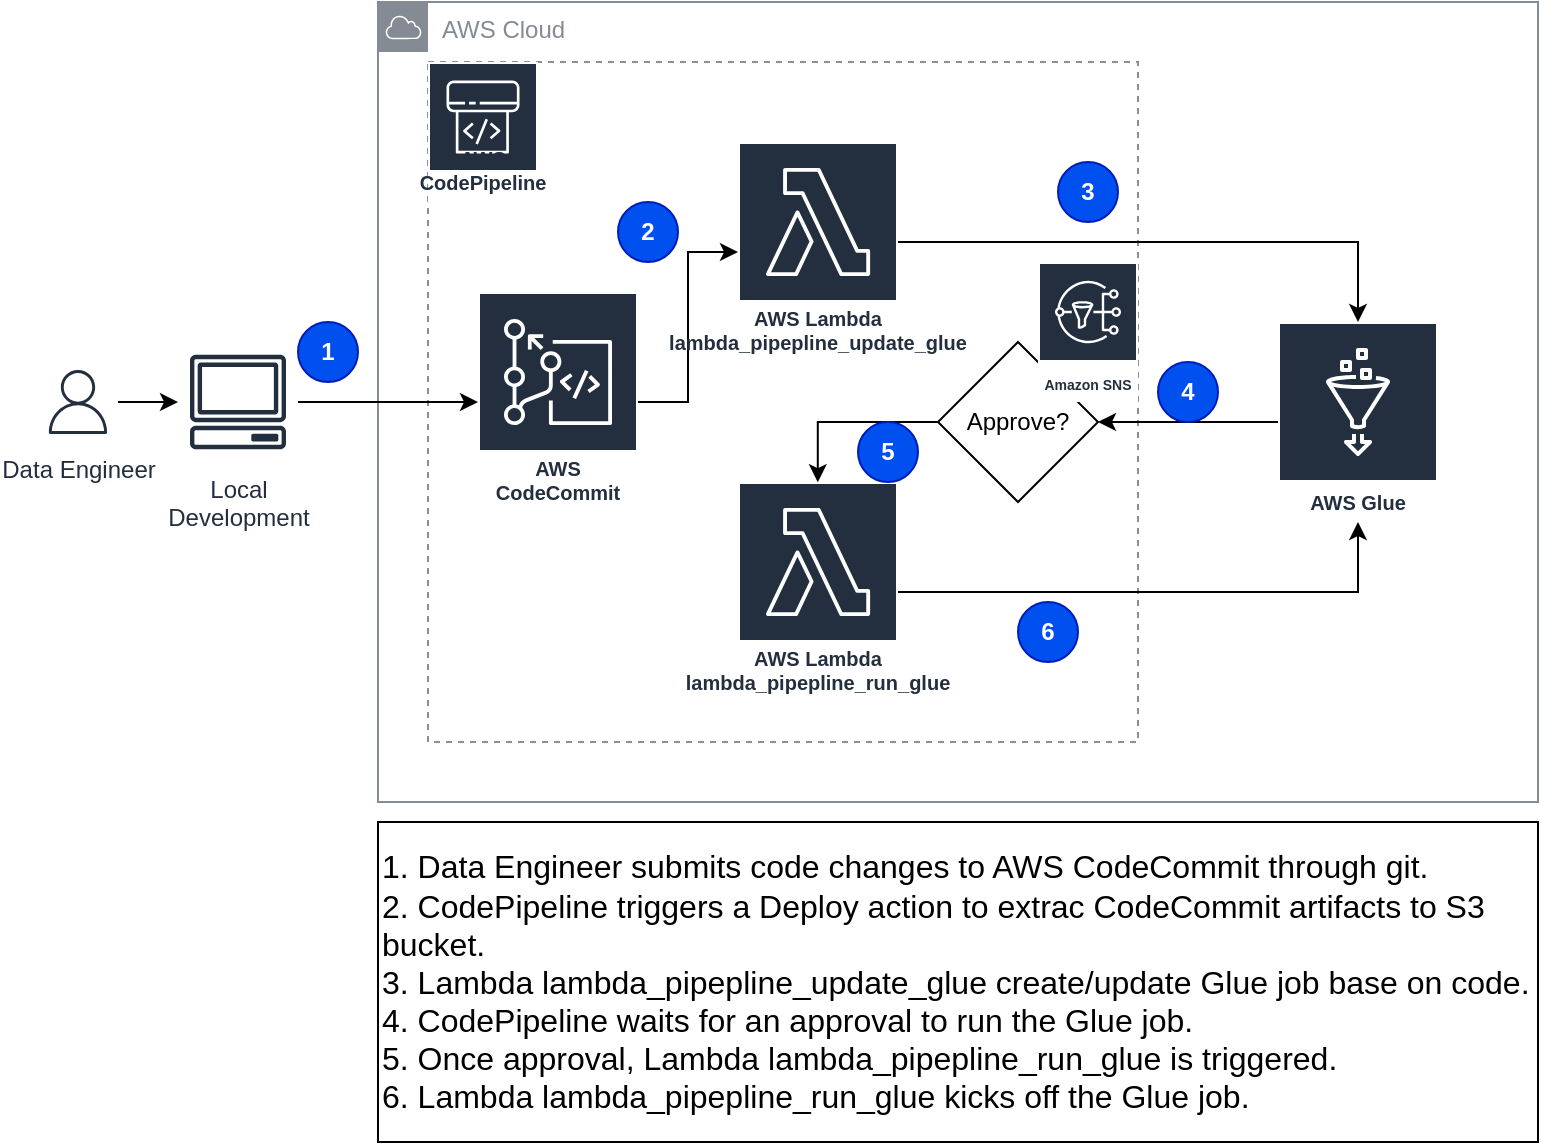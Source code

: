 <mxfile version="20.2.8" type="device"><diagram id="EA4CeawglT1_hCbVcTO-" name="Page-1"><mxGraphModel dx="1038" dy="649" grid="1" gridSize="10" guides="1" tooltips="1" connect="1" arrows="1" fold="1" page="1" pageScale="1" pageWidth="850" pageHeight="1100" math="0" shadow="0"><root><mxCell id="0"/><mxCell id="1" parent="0"/><mxCell id="r8M37-y78Sp8XBRGbbhr-1" value="AWS Cloud" style="sketch=0;outlineConnect=0;gradientColor=none;html=1;whiteSpace=wrap;fontSize=12;fontStyle=0;shape=mxgraph.aws4.group;grIcon=mxgraph.aws4.group_aws_cloud;strokeColor=#858B94;fillColor=none;verticalAlign=top;align=left;spacingLeft=30;fontColor=#858B94;dashed=0;" parent="1" vertex="1"><mxGeometry x="200" y="120" width="580" height="400" as="geometry"/></mxCell><mxCell id="r8M37-y78Sp8XBRGbbhr-16" value="" style="edgeStyle=orthogonalEdgeStyle;rounded=0;orthogonalLoop=1;jettySize=auto;html=1;" parent="1" source="r8M37-y78Sp8XBRGbbhr-2" target="r8M37-y78Sp8XBRGbbhr-10" edge="1"><mxGeometry relative="1" as="geometry"/></mxCell><mxCell id="r8M37-y78Sp8XBRGbbhr-2" value="Data Engineer" style="sketch=0;outlineConnect=0;fontColor=#232F3E;gradientColor=none;strokeColor=#232F3E;fillColor=#ffffff;dashed=0;verticalLabelPosition=bottom;verticalAlign=top;align=center;html=1;fontSize=12;fontStyle=0;aspect=fixed;shape=mxgraph.aws4.resourceIcon;resIcon=mxgraph.aws4.user;" parent="1" vertex="1"><mxGeometry x="30" y="300" width="40" height="40" as="geometry"/></mxCell><mxCell id="r8M37-y78Sp8XBRGbbhr-8" value="" style="outlineConnect=0;gradientColor=none;html=1;whiteSpace=wrap;fontSize=12;fontStyle=0;strokeColor=#879196;fillColor=none;verticalAlign=top;align=center;fontColor=#879196;dashed=1;spacingTop=3;" parent="1" vertex="1"><mxGeometry x="225" y="150" width="355" height="340" as="geometry"/></mxCell><mxCell id="r8M37-y78Sp8XBRGbbhr-20" style="edgeStyle=orthogonalEdgeStyle;rounded=0;orthogonalLoop=1;jettySize=auto;html=1;" parent="1" source="r8M37-y78Sp8XBRGbbhr-3" target="r8M37-y78Sp8XBRGbbhr-5" edge="1"><mxGeometry relative="1" as="geometry"/></mxCell><mxCell id="r8M37-y78Sp8XBRGbbhr-3" value="AWS CodeCommit" style="sketch=0;outlineConnect=0;fontColor=#232F3E;gradientColor=none;strokeColor=#ffffff;fillColor=#232F3E;dashed=0;verticalLabelPosition=middle;verticalAlign=bottom;align=center;html=1;whiteSpace=wrap;fontSize=10;fontStyle=1;spacing=3;shape=mxgraph.aws4.productIcon;prIcon=mxgraph.aws4.codecommit;" parent="1" vertex="1"><mxGeometry x="250" y="265" width="80" height="110" as="geometry"/></mxCell><mxCell id="r8M37-y78Sp8XBRGbbhr-4" value="AWS CodePipeline" style="sketch=0;outlineConnect=0;fontColor=#232F3E;gradientColor=none;strokeColor=#ffffff;fillColor=#232F3E;dashed=0;verticalLabelPosition=middle;verticalAlign=bottom;align=center;html=1;whiteSpace=wrap;fontSize=10;fontStyle=1;spacing=3;shape=mxgraph.aws4.productIcon;prIcon=mxgraph.aws4.codepipeline;" parent="1" vertex="1"><mxGeometry x="225" y="150" width="55" height="70" as="geometry"/></mxCell><mxCell id="r8M37-y78Sp8XBRGbbhr-22" style="edgeStyle=orthogonalEdgeStyle;rounded=0;orthogonalLoop=1;jettySize=auto;html=1;" parent="1" source="r8M37-y78Sp8XBRGbbhr-5" target="r8M37-y78Sp8XBRGbbhr-6" edge="1"><mxGeometry relative="1" as="geometry"><Array as="points"><mxPoint x="690" y="240"/></Array></mxGeometry></mxCell><mxCell id="r8M37-y78Sp8XBRGbbhr-5" value="AWS Lambda&lt;br&gt;lambda_pipepline_update_glue" style="sketch=0;outlineConnect=0;fontColor=#232F3E;gradientColor=none;strokeColor=#ffffff;fillColor=#232F3E;dashed=0;verticalLabelPosition=middle;verticalAlign=bottom;align=center;html=1;whiteSpace=wrap;fontSize=10;fontStyle=1;spacing=3;shape=mxgraph.aws4.productIcon;prIcon=mxgraph.aws4.lambda;" parent="1" vertex="1"><mxGeometry x="380" y="190" width="80" height="110" as="geometry"/></mxCell><mxCell id="r8M37-y78Sp8XBRGbbhr-24" style="edgeStyle=orthogonalEdgeStyle;rounded=0;orthogonalLoop=1;jettySize=auto;html=1;" parent="1" source="r8M37-y78Sp8XBRGbbhr-6" target="r8M37-y78Sp8XBRGbbhr-21" edge="1"><mxGeometry relative="1" as="geometry"/></mxCell><mxCell id="r8M37-y78Sp8XBRGbbhr-6" value="AWS Glue" style="sketch=0;outlineConnect=0;fontColor=#232F3E;gradientColor=none;strokeColor=#ffffff;fillColor=#232F3E;dashed=0;verticalLabelPosition=middle;verticalAlign=bottom;align=center;html=1;whiteSpace=wrap;fontSize=10;fontStyle=1;spacing=3;shape=mxgraph.aws4.productIcon;prIcon=mxgraph.aws4.glue;" parent="1" vertex="1"><mxGeometry x="650" y="280" width="80" height="100" as="geometry"/></mxCell><mxCell id="r8M37-y78Sp8XBRGbbhr-19" value="" style="edgeStyle=orthogonalEdgeStyle;rounded=0;orthogonalLoop=1;jettySize=auto;html=1;" parent="1" source="r8M37-y78Sp8XBRGbbhr-10" target="r8M37-y78Sp8XBRGbbhr-3" edge="1"><mxGeometry relative="1" as="geometry"/></mxCell><mxCell id="r8M37-y78Sp8XBRGbbhr-10" value="Local&lt;br&gt;Development" style="sketch=0;outlineConnect=0;fontColor=#232F3E;gradientColor=none;strokeColor=#232F3E;fillColor=#ffffff;dashed=0;verticalLabelPosition=bottom;verticalAlign=top;align=center;html=1;fontSize=12;fontStyle=0;aspect=fixed;shape=mxgraph.aws4.resourceIcon;resIcon=mxgraph.aws4.client;" parent="1" vertex="1"><mxGeometry x="100" y="290" width="60" height="60" as="geometry"/></mxCell><mxCell id="r8M37-y78Sp8XBRGbbhr-39" style="edgeStyle=orthogonalEdgeStyle;rounded=0;orthogonalLoop=1;jettySize=auto;html=1;" parent="1" source="r8M37-y78Sp8XBRGbbhr-11" target="r8M37-y78Sp8XBRGbbhr-6" edge="1"><mxGeometry relative="1" as="geometry"><Array as="points"><mxPoint x="690" y="415"/></Array></mxGeometry></mxCell><mxCell id="r8M37-y78Sp8XBRGbbhr-11" value="AWS Lambda&lt;br&gt;lambda_pipepline_run_glue" style="sketch=0;outlineConnect=0;fontColor=#232F3E;gradientColor=none;strokeColor=#ffffff;fillColor=#232F3E;dashed=0;verticalLabelPosition=middle;verticalAlign=bottom;align=center;html=1;whiteSpace=wrap;fontSize=10;fontStyle=1;spacing=3;shape=mxgraph.aws4.productIcon;prIcon=mxgraph.aws4.lambda;" parent="1" vertex="1"><mxGeometry x="380" y="360" width="80" height="110" as="geometry"/></mxCell><mxCell id="r8M37-y78Sp8XBRGbbhr-35" style="edgeStyle=orthogonalEdgeStyle;rounded=0;orthogonalLoop=1;jettySize=auto;html=1;entryX=0.549;entryY=0.618;entryDx=0;entryDy=0;entryPerimeter=0;" parent="1" source="r8M37-y78Sp8XBRGbbhr-21" target="r8M37-y78Sp8XBRGbbhr-8" edge="1"><mxGeometry relative="1" as="geometry"><Array as="points"><mxPoint x="420" y="330"/></Array></mxGeometry></mxCell><mxCell id="r8M37-y78Sp8XBRGbbhr-21" value="Approve?" style="rhombus;whiteSpace=wrap;html=1;" parent="1" vertex="1"><mxGeometry x="480" y="290" width="80" height="80" as="geometry"/></mxCell><mxCell id="r8M37-y78Sp8XBRGbbhr-27" value="1" style="ellipse;whiteSpace=wrap;html=1;aspect=fixed;fillColor=#0050ef;fontColor=#ffffff;strokeColor=#001DBC;fontStyle=1" parent="1" vertex="1"><mxGeometry x="160" y="280" width="30" height="30" as="geometry"/></mxCell><mxCell id="r8M37-y78Sp8XBRGbbhr-29" value="&lt;font style=&quot;font-size: 16px;&quot;&gt;1. Data Engineer submits code changes to AWS CodeCommit through git.&lt;br&gt;2. CodePipeline triggers a Deploy action to extrac CodeCommit artifacts to S3 bucket.&lt;br&gt;3. Lambda&amp;nbsp;lambda_pipepline_update_glue create/update Glue job base on code.&lt;br&gt;4. CodePipeline waits for an approval to run the Glue job.&lt;br&gt;5. Once approval, Lambda&amp;nbsp;lambda_pipepline_run_glue is triggered.&lt;br&gt;6. Lambda lambda_pipepline_run_glue kicks off the Glue job.&lt;/font&gt;" style="text;html=1;strokeColor=default;fillColor=none;align=left;verticalAlign=middle;whiteSpace=wrap;rounded=0;spacingTop=0;spacing=2;" parent="1" vertex="1"><mxGeometry x="200" y="530" width="580" height="160" as="geometry"/></mxCell><mxCell id="r8M37-y78Sp8XBRGbbhr-32" value="2" style="ellipse;whiteSpace=wrap;html=1;aspect=fixed;fillColor=#0050ef;fontColor=#ffffff;strokeColor=#001DBC;fontStyle=1" parent="1" vertex="1"><mxGeometry x="320" y="220" width="30" height="30" as="geometry"/></mxCell><mxCell id="r8M37-y78Sp8XBRGbbhr-33" value="3" style="ellipse;whiteSpace=wrap;html=1;aspect=fixed;fillColor=#0050ef;fontColor=#ffffff;strokeColor=#001DBC;fontStyle=1" parent="1" vertex="1"><mxGeometry x="540" y="200" width="30" height="30" as="geometry"/></mxCell><mxCell id="r8M37-y78Sp8XBRGbbhr-36" value="4" style="ellipse;whiteSpace=wrap;html=1;aspect=fixed;fillColor=#0050ef;fontColor=#ffffff;strokeColor=#001DBC;fontStyle=1" parent="1" vertex="1"><mxGeometry x="590" y="300" width="30" height="30" as="geometry"/></mxCell><mxCell id="r8M37-y78Sp8XBRGbbhr-37" value="5" style="ellipse;whiteSpace=wrap;html=1;aspect=fixed;fillColor=#0050ef;fontColor=#ffffff;strokeColor=#001DBC;fontStyle=1" parent="1" vertex="1"><mxGeometry x="440" y="330" width="30" height="30" as="geometry"/></mxCell><mxCell id="r8M37-y78Sp8XBRGbbhr-38" value="6" style="ellipse;whiteSpace=wrap;html=1;aspect=fixed;fillColor=#0050ef;fontColor=#ffffff;strokeColor=#001DBC;fontStyle=1" parent="1" vertex="1"><mxGeometry x="520" y="420" width="30" height="30" as="geometry"/></mxCell><mxCell id="Zu-DhOClwTlix2CYNTNU-1" value="&lt;font style=&quot;font-size: 7px;&quot;&gt;Amazon SNS&lt;/font&gt;" style="sketch=0;outlineConnect=0;fontColor=#232F3E;gradientColor=none;strokeColor=#ffffff;fillColor=#232F3E;dashed=0;verticalLabelPosition=middle;verticalAlign=bottom;align=center;html=1;whiteSpace=wrap;fontSize=10;fontStyle=1;spacing=3;shape=mxgraph.aws4.productIcon;prIcon=mxgraph.aws4.sns;" vertex="1" parent="1"><mxGeometry x="530" y="250" width="50" height="70" as="geometry"/></mxCell></root></mxGraphModel></diagram></mxfile>